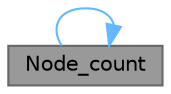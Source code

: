 digraph "Node_count"
{
 // LATEX_PDF_SIZE
  bgcolor="transparent";
  edge [fontname=Helvetica,fontsize=10,labelfontname=Helvetica,labelfontsize=10];
  node [fontname=Helvetica,fontsize=10,shape=box,height=0.2,width=0.4];
  rankdir="LR";
  Node1 [label="Node_count",height=0.2,width=0.4,color="gray40", fillcolor="grey60", style="filled", fontcolor="black",tooltip="Function to calculate the number of nodes in a tree."];
  Node1 -> Node1 [color="steelblue1",style="solid"];
}
